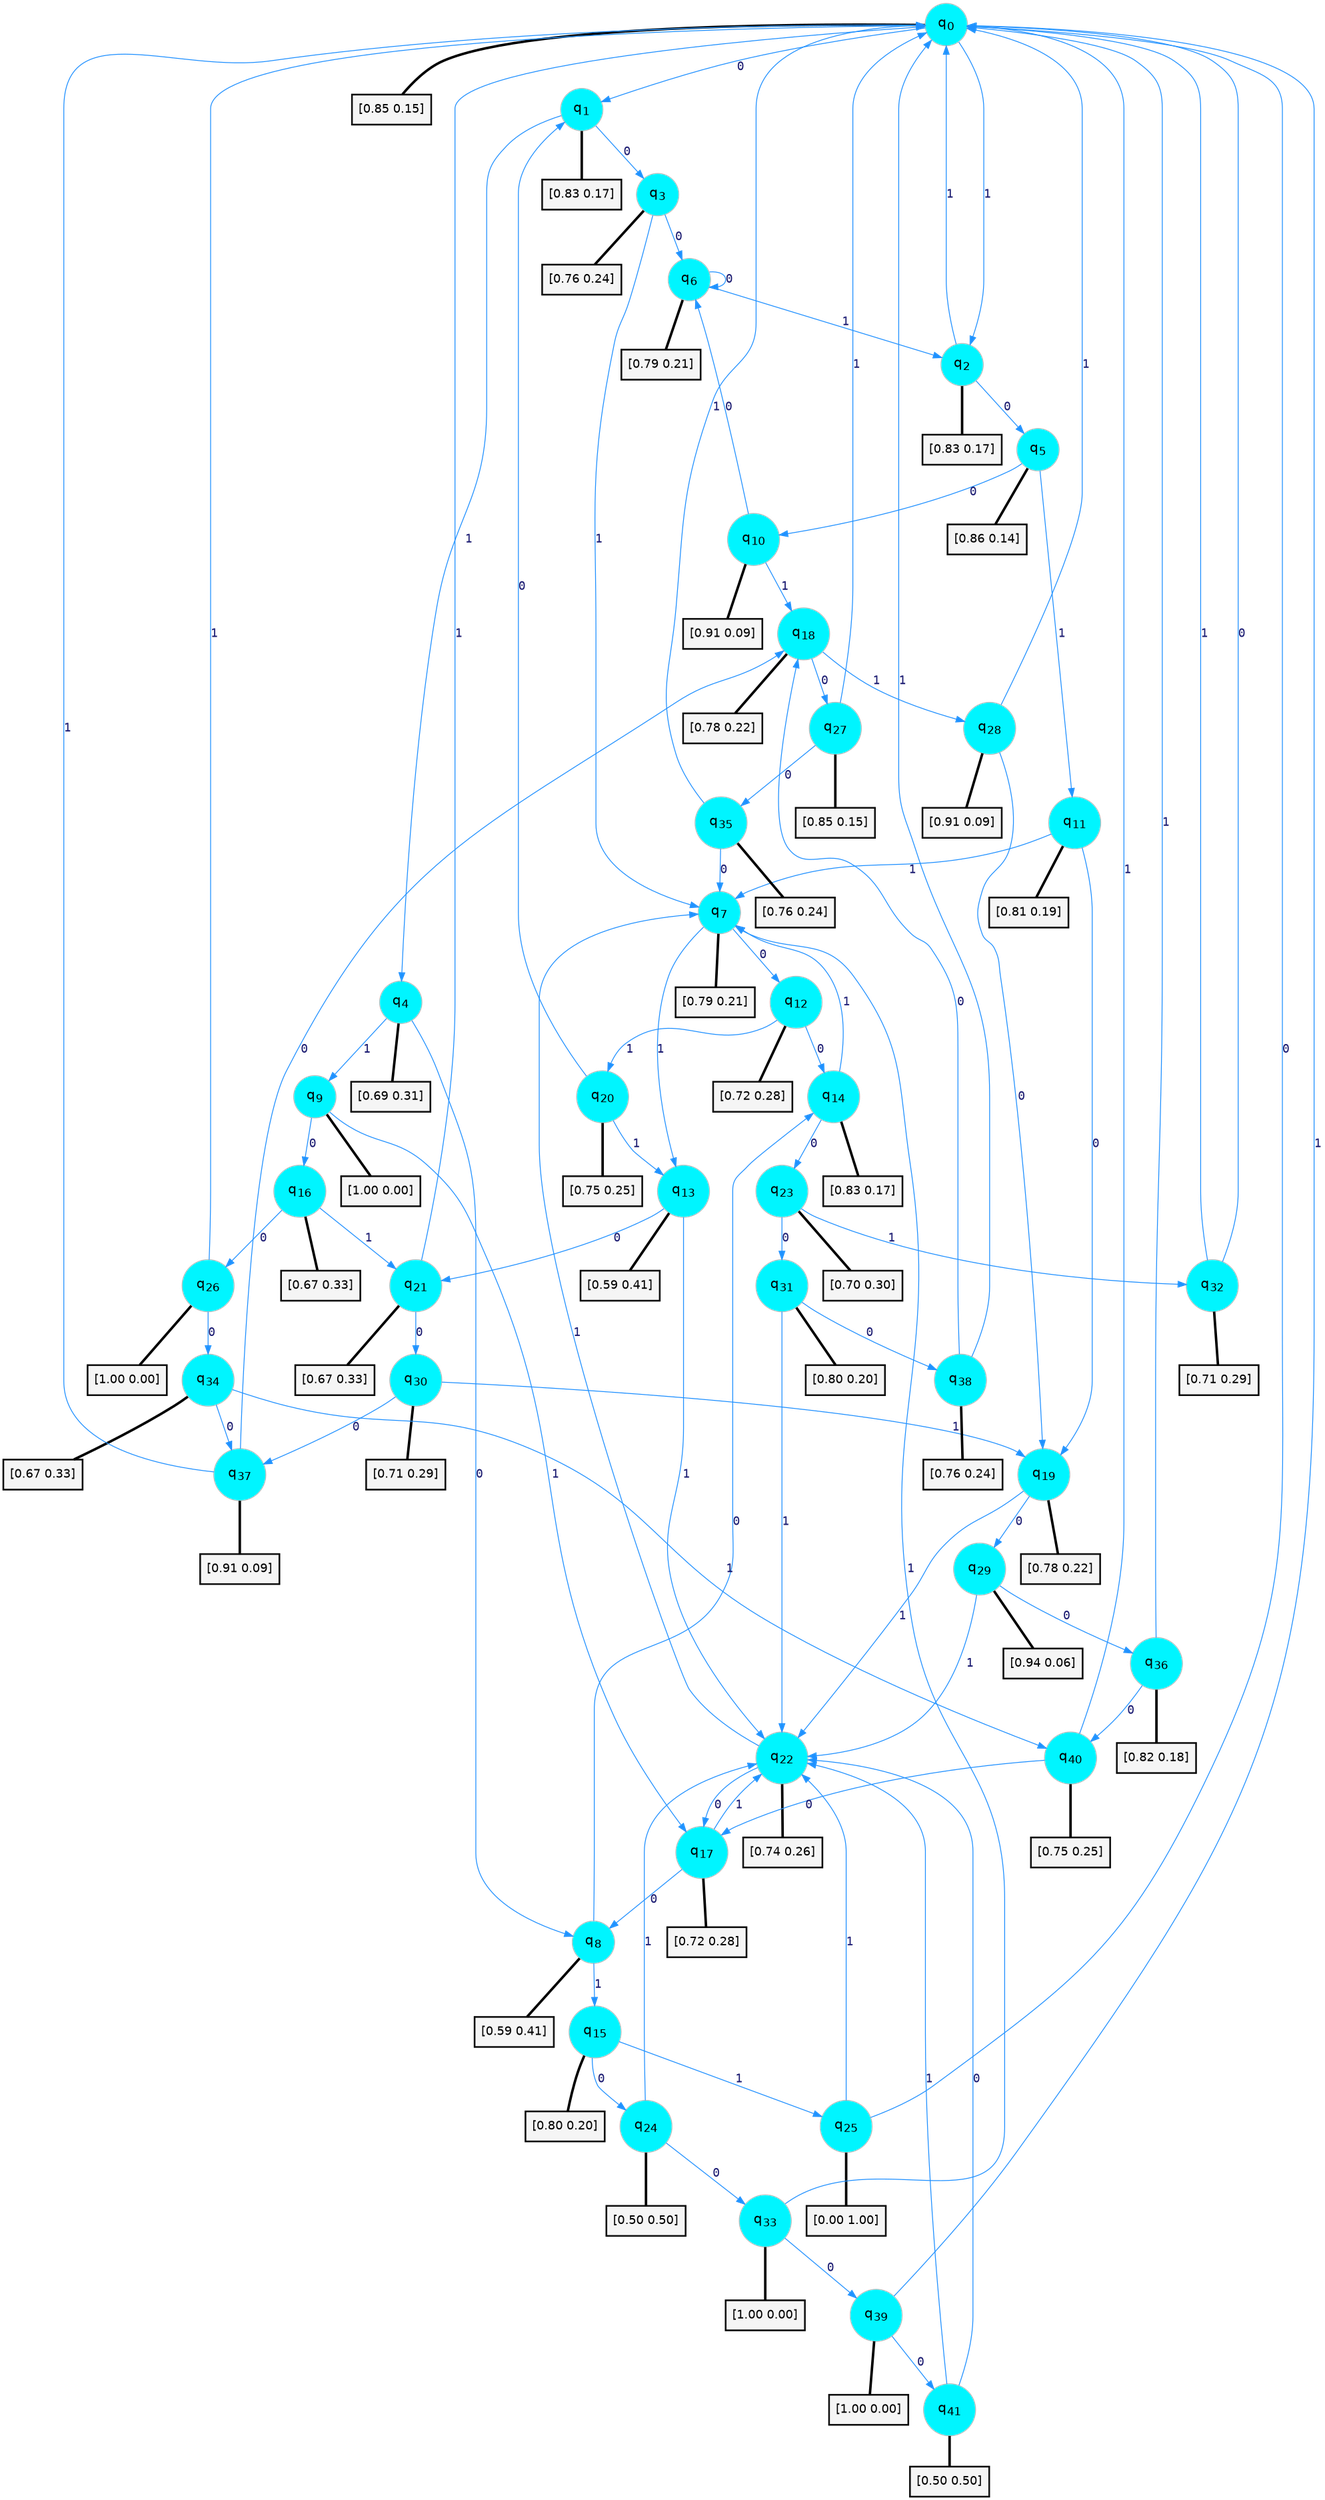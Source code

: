 digraph G {
graph [
bgcolor=transparent, dpi=300, rankdir=TD, size="40,25"];
node [
color=gray, fillcolor=turquoise1, fontcolor=black, fontname=Helvetica, fontsize=16, fontweight=bold, shape=circle, style=filled];
edge [
arrowsize=1, color=dodgerblue1, fontcolor=midnightblue, fontname=courier, fontweight=bold, penwidth=1, style=solid, weight=20];
0[label=<q<SUB>0</SUB>>];
1[label=<q<SUB>1</SUB>>];
2[label=<q<SUB>2</SUB>>];
3[label=<q<SUB>3</SUB>>];
4[label=<q<SUB>4</SUB>>];
5[label=<q<SUB>5</SUB>>];
6[label=<q<SUB>6</SUB>>];
7[label=<q<SUB>7</SUB>>];
8[label=<q<SUB>8</SUB>>];
9[label=<q<SUB>9</SUB>>];
10[label=<q<SUB>10</SUB>>];
11[label=<q<SUB>11</SUB>>];
12[label=<q<SUB>12</SUB>>];
13[label=<q<SUB>13</SUB>>];
14[label=<q<SUB>14</SUB>>];
15[label=<q<SUB>15</SUB>>];
16[label=<q<SUB>16</SUB>>];
17[label=<q<SUB>17</SUB>>];
18[label=<q<SUB>18</SUB>>];
19[label=<q<SUB>19</SUB>>];
20[label=<q<SUB>20</SUB>>];
21[label=<q<SUB>21</SUB>>];
22[label=<q<SUB>22</SUB>>];
23[label=<q<SUB>23</SUB>>];
24[label=<q<SUB>24</SUB>>];
25[label=<q<SUB>25</SUB>>];
26[label=<q<SUB>26</SUB>>];
27[label=<q<SUB>27</SUB>>];
28[label=<q<SUB>28</SUB>>];
29[label=<q<SUB>29</SUB>>];
30[label=<q<SUB>30</SUB>>];
31[label=<q<SUB>31</SUB>>];
32[label=<q<SUB>32</SUB>>];
33[label=<q<SUB>33</SUB>>];
34[label=<q<SUB>34</SUB>>];
35[label=<q<SUB>35</SUB>>];
36[label=<q<SUB>36</SUB>>];
37[label=<q<SUB>37</SUB>>];
38[label=<q<SUB>38</SUB>>];
39[label=<q<SUB>39</SUB>>];
40[label=<q<SUB>40</SUB>>];
41[label=<q<SUB>41</SUB>>];
42[label="[0.85 0.15]", shape=box,fontcolor=black, fontname=Helvetica, fontsize=14, penwidth=2, fillcolor=whitesmoke,color=black];
43[label="[0.83 0.17]", shape=box,fontcolor=black, fontname=Helvetica, fontsize=14, penwidth=2, fillcolor=whitesmoke,color=black];
44[label="[0.83 0.17]", shape=box,fontcolor=black, fontname=Helvetica, fontsize=14, penwidth=2, fillcolor=whitesmoke,color=black];
45[label="[0.76 0.24]", shape=box,fontcolor=black, fontname=Helvetica, fontsize=14, penwidth=2, fillcolor=whitesmoke,color=black];
46[label="[0.69 0.31]", shape=box,fontcolor=black, fontname=Helvetica, fontsize=14, penwidth=2, fillcolor=whitesmoke,color=black];
47[label="[0.86 0.14]", shape=box,fontcolor=black, fontname=Helvetica, fontsize=14, penwidth=2, fillcolor=whitesmoke,color=black];
48[label="[0.79 0.21]", shape=box,fontcolor=black, fontname=Helvetica, fontsize=14, penwidth=2, fillcolor=whitesmoke,color=black];
49[label="[0.79 0.21]", shape=box,fontcolor=black, fontname=Helvetica, fontsize=14, penwidth=2, fillcolor=whitesmoke,color=black];
50[label="[0.59 0.41]", shape=box,fontcolor=black, fontname=Helvetica, fontsize=14, penwidth=2, fillcolor=whitesmoke,color=black];
51[label="[1.00 0.00]", shape=box,fontcolor=black, fontname=Helvetica, fontsize=14, penwidth=2, fillcolor=whitesmoke,color=black];
52[label="[0.91 0.09]", shape=box,fontcolor=black, fontname=Helvetica, fontsize=14, penwidth=2, fillcolor=whitesmoke,color=black];
53[label="[0.81 0.19]", shape=box,fontcolor=black, fontname=Helvetica, fontsize=14, penwidth=2, fillcolor=whitesmoke,color=black];
54[label="[0.72 0.28]", shape=box,fontcolor=black, fontname=Helvetica, fontsize=14, penwidth=2, fillcolor=whitesmoke,color=black];
55[label="[0.59 0.41]", shape=box,fontcolor=black, fontname=Helvetica, fontsize=14, penwidth=2, fillcolor=whitesmoke,color=black];
56[label="[0.83 0.17]", shape=box,fontcolor=black, fontname=Helvetica, fontsize=14, penwidth=2, fillcolor=whitesmoke,color=black];
57[label="[0.80 0.20]", shape=box,fontcolor=black, fontname=Helvetica, fontsize=14, penwidth=2, fillcolor=whitesmoke,color=black];
58[label="[0.67 0.33]", shape=box,fontcolor=black, fontname=Helvetica, fontsize=14, penwidth=2, fillcolor=whitesmoke,color=black];
59[label="[0.72 0.28]", shape=box,fontcolor=black, fontname=Helvetica, fontsize=14, penwidth=2, fillcolor=whitesmoke,color=black];
60[label="[0.78 0.22]", shape=box,fontcolor=black, fontname=Helvetica, fontsize=14, penwidth=2, fillcolor=whitesmoke,color=black];
61[label="[0.78 0.22]", shape=box,fontcolor=black, fontname=Helvetica, fontsize=14, penwidth=2, fillcolor=whitesmoke,color=black];
62[label="[0.75 0.25]", shape=box,fontcolor=black, fontname=Helvetica, fontsize=14, penwidth=2, fillcolor=whitesmoke,color=black];
63[label="[0.67 0.33]", shape=box,fontcolor=black, fontname=Helvetica, fontsize=14, penwidth=2, fillcolor=whitesmoke,color=black];
64[label="[0.74 0.26]", shape=box,fontcolor=black, fontname=Helvetica, fontsize=14, penwidth=2, fillcolor=whitesmoke,color=black];
65[label="[0.70 0.30]", shape=box,fontcolor=black, fontname=Helvetica, fontsize=14, penwidth=2, fillcolor=whitesmoke,color=black];
66[label="[0.50 0.50]", shape=box,fontcolor=black, fontname=Helvetica, fontsize=14, penwidth=2, fillcolor=whitesmoke,color=black];
67[label="[0.00 1.00]", shape=box,fontcolor=black, fontname=Helvetica, fontsize=14, penwidth=2, fillcolor=whitesmoke,color=black];
68[label="[1.00 0.00]", shape=box,fontcolor=black, fontname=Helvetica, fontsize=14, penwidth=2, fillcolor=whitesmoke,color=black];
69[label="[0.85 0.15]", shape=box,fontcolor=black, fontname=Helvetica, fontsize=14, penwidth=2, fillcolor=whitesmoke,color=black];
70[label="[0.91 0.09]", shape=box,fontcolor=black, fontname=Helvetica, fontsize=14, penwidth=2, fillcolor=whitesmoke,color=black];
71[label="[0.94 0.06]", shape=box,fontcolor=black, fontname=Helvetica, fontsize=14, penwidth=2, fillcolor=whitesmoke,color=black];
72[label="[0.71 0.29]", shape=box,fontcolor=black, fontname=Helvetica, fontsize=14, penwidth=2, fillcolor=whitesmoke,color=black];
73[label="[0.80 0.20]", shape=box,fontcolor=black, fontname=Helvetica, fontsize=14, penwidth=2, fillcolor=whitesmoke,color=black];
74[label="[0.71 0.29]", shape=box,fontcolor=black, fontname=Helvetica, fontsize=14, penwidth=2, fillcolor=whitesmoke,color=black];
75[label="[1.00 0.00]", shape=box,fontcolor=black, fontname=Helvetica, fontsize=14, penwidth=2, fillcolor=whitesmoke,color=black];
76[label="[0.67 0.33]", shape=box,fontcolor=black, fontname=Helvetica, fontsize=14, penwidth=2, fillcolor=whitesmoke,color=black];
77[label="[0.76 0.24]", shape=box,fontcolor=black, fontname=Helvetica, fontsize=14, penwidth=2, fillcolor=whitesmoke,color=black];
78[label="[0.82 0.18]", shape=box,fontcolor=black, fontname=Helvetica, fontsize=14, penwidth=2, fillcolor=whitesmoke,color=black];
79[label="[0.91 0.09]", shape=box,fontcolor=black, fontname=Helvetica, fontsize=14, penwidth=2, fillcolor=whitesmoke,color=black];
80[label="[0.76 0.24]", shape=box,fontcolor=black, fontname=Helvetica, fontsize=14, penwidth=2, fillcolor=whitesmoke,color=black];
81[label="[1.00 0.00]", shape=box,fontcolor=black, fontname=Helvetica, fontsize=14, penwidth=2, fillcolor=whitesmoke,color=black];
82[label="[0.75 0.25]", shape=box,fontcolor=black, fontname=Helvetica, fontsize=14, penwidth=2, fillcolor=whitesmoke,color=black];
83[label="[0.50 0.50]", shape=box,fontcolor=black, fontname=Helvetica, fontsize=14, penwidth=2, fillcolor=whitesmoke,color=black];
0->1 [label=0];
0->2 [label=1];
0->42 [arrowhead=none, penwidth=3,color=black];
1->3 [label=0];
1->4 [label=1];
1->43 [arrowhead=none, penwidth=3,color=black];
2->5 [label=0];
2->0 [label=1];
2->44 [arrowhead=none, penwidth=3,color=black];
3->6 [label=0];
3->7 [label=1];
3->45 [arrowhead=none, penwidth=3,color=black];
4->8 [label=0];
4->9 [label=1];
4->46 [arrowhead=none, penwidth=3,color=black];
5->10 [label=0];
5->11 [label=1];
5->47 [arrowhead=none, penwidth=3,color=black];
6->6 [label=0];
6->2 [label=1];
6->48 [arrowhead=none, penwidth=3,color=black];
7->12 [label=0];
7->13 [label=1];
7->49 [arrowhead=none, penwidth=3,color=black];
8->14 [label=0];
8->15 [label=1];
8->50 [arrowhead=none, penwidth=3,color=black];
9->16 [label=0];
9->17 [label=1];
9->51 [arrowhead=none, penwidth=3,color=black];
10->6 [label=0];
10->18 [label=1];
10->52 [arrowhead=none, penwidth=3,color=black];
11->19 [label=0];
11->7 [label=1];
11->53 [arrowhead=none, penwidth=3,color=black];
12->14 [label=0];
12->20 [label=1];
12->54 [arrowhead=none, penwidth=3,color=black];
13->21 [label=0];
13->22 [label=1];
13->55 [arrowhead=none, penwidth=3,color=black];
14->23 [label=0];
14->7 [label=1];
14->56 [arrowhead=none, penwidth=3,color=black];
15->24 [label=0];
15->25 [label=1];
15->57 [arrowhead=none, penwidth=3,color=black];
16->26 [label=0];
16->21 [label=1];
16->58 [arrowhead=none, penwidth=3,color=black];
17->8 [label=0];
17->22 [label=1];
17->59 [arrowhead=none, penwidth=3,color=black];
18->27 [label=0];
18->28 [label=1];
18->60 [arrowhead=none, penwidth=3,color=black];
19->29 [label=0];
19->22 [label=1];
19->61 [arrowhead=none, penwidth=3,color=black];
20->1 [label=0];
20->13 [label=1];
20->62 [arrowhead=none, penwidth=3,color=black];
21->30 [label=0];
21->0 [label=1];
21->63 [arrowhead=none, penwidth=3,color=black];
22->17 [label=0];
22->7 [label=1];
22->64 [arrowhead=none, penwidth=3,color=black];
23->31 [label=0];
23->32 [label=1];
23->65 [arrowhead=none, penwidth=3,color=black];
24->33 [label=0];
24->22 [label=1];
24->66 [arrowhead=none, penwidth=3,color=black];
25->0 [label=0];
25->22 [label=1];
25->67 [arrowhead=none, penwidth=3,color=black];
26->34 [label=0];
26->0 [label=1];
26->68 [arrowhead=none, penwidth=3,color=black];
27->35 [label=0];
27->0 [label=1];
27->69 [arrowhead=none, penwidth=3,color=black];
28->19 [label=0];
28->0 [label=1];
28->70 [arrowhead=none, penwidth=3,color=black];
29->36 [label=0];
29->22 [label=1];
29->71 [arrowhead=none, penwidth=3,color=black];
30->37 [label=0];
30->19 [label=1];
30->72 [arrowhead=none, penwidth=3,color=black];
31->38 [label=0];
31->22 [label=1];
31->73 [arrowhead=none, penwidth=3,color=black];
32->0 [label=0];
32->0 [label=1];
32->74 [arrowhead=none, penwidth=3,color=black];
33->39 [label=0];
33->7 [label=1];
33->75 [arrowhead=none, penwidth=3,color=black];
34->37 [label=0];
34->40 [label=1];
34->76 [arrowhead=none, penwidth=3,color=black];
35->7 [label=0];
35->0 [label=1];
35->77 [arrowhead=none, penwidth=3,color=black];
36->40 [label=0];
36->0 [label=1];
36->78 [arrowhead=none, penwidth=3,color=black];
37->18 [label=0];
37->0 [label=1];
37->79 [arrowhead=none, penwidth=3,color=black];
38->18 [label=0];
38->0 [label=1];
38->80 [arrowhead=none, penwidth=3,color=black];
39->41 [label=0];
39->0 [label=1];
39->81 [arrowhead=none, penwidth=3,color=black];
40->17 [label=0];
40->0 [label=1];
40->82 [arrowhead=none, penwidth=3,color=black];
41->22 [label=0];
41->22 [label=1];
41->83 [arrowhead=none, penwidth=3,color=black];
}

